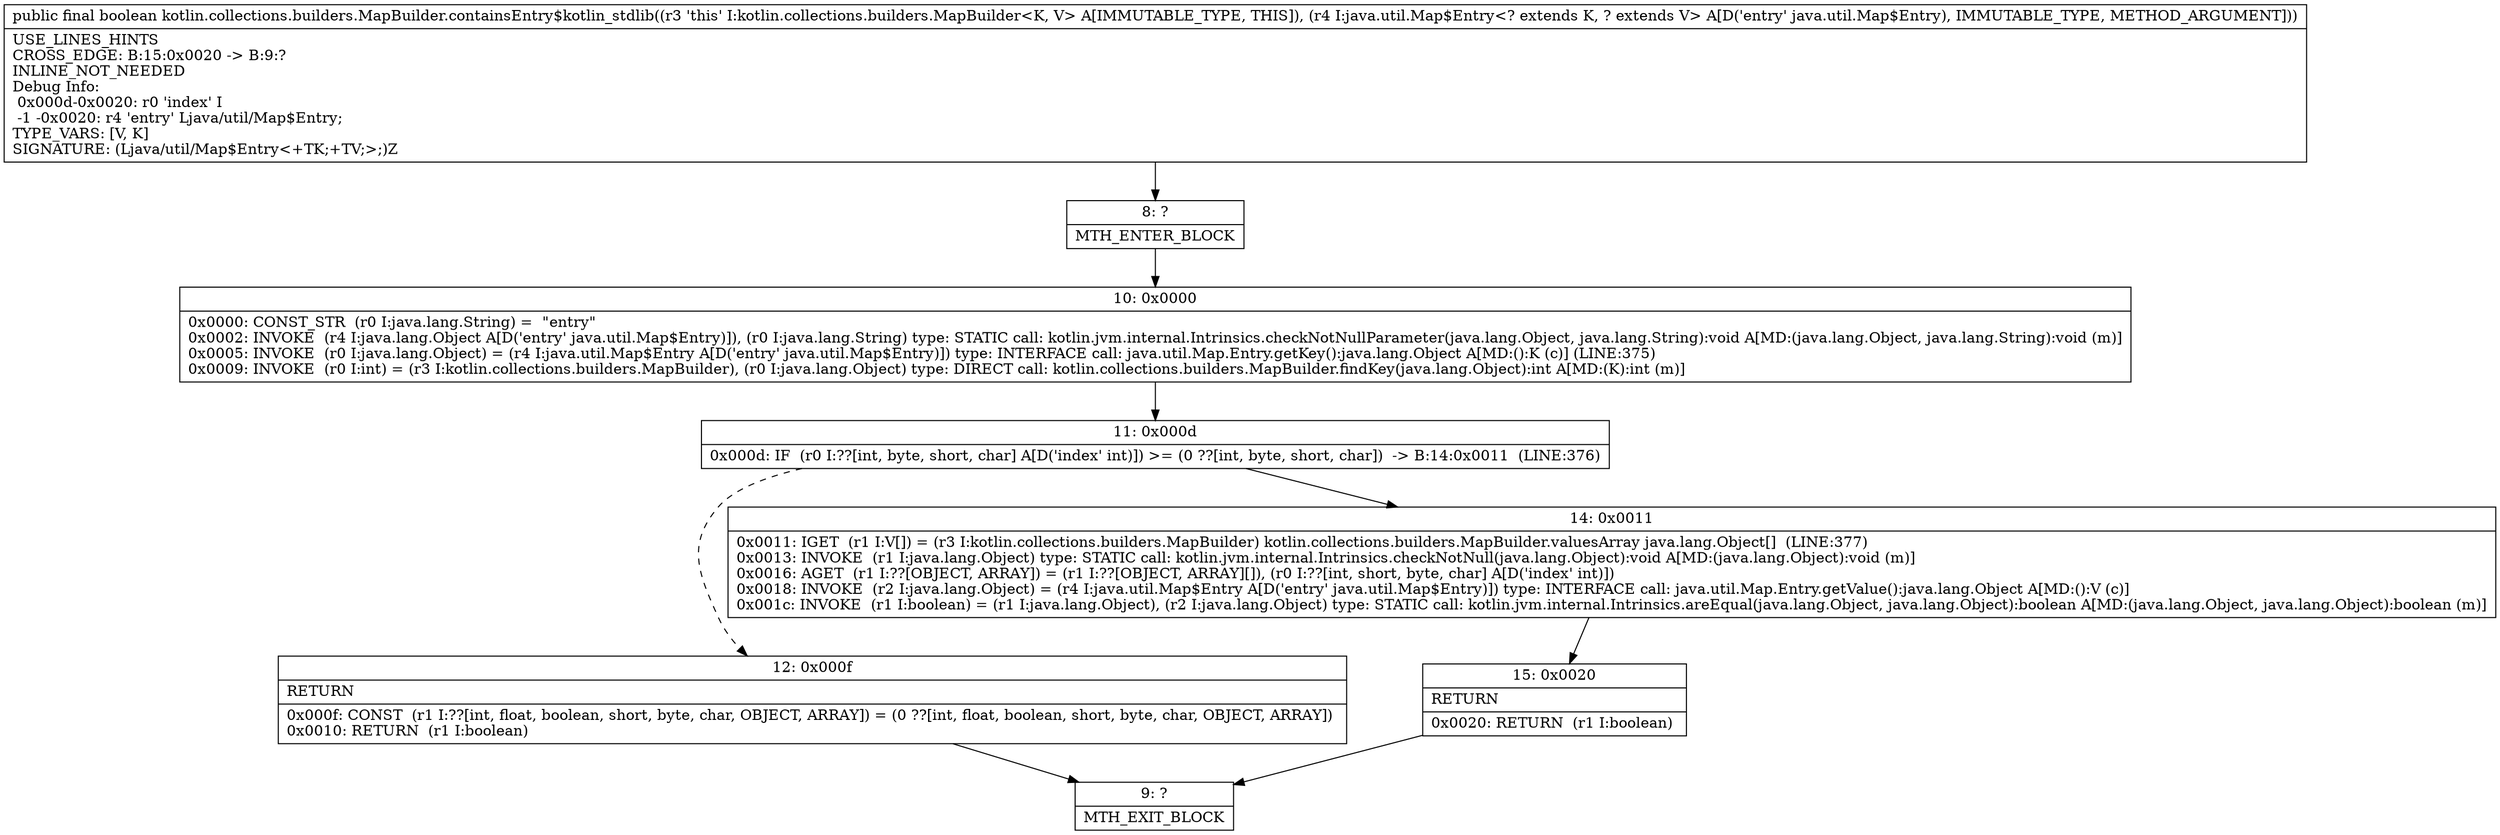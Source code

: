 digraph "CFG forkotlin.collections.builders.MapBuilder.containsEntry$kotlin_stdlib(Ljava\/util\/Map$Entry;)Z" {
Node_8 [shape=record,label="{8\:\ ?|MTH_ENTER_BLOCK\l}"];
Node_10 [shape=record,label="{10\:\ 0x0000|0x0000: CONST_STR  (r0 I:java.lang.String) =  \"entry\" \l0x0002: INVOKE  (r4 I:java.lang.Object A[D('entry' java.util.Map$Entry)]), (r0 I:java.lang.String) type: STATIC call: kotlin.jvm.internal.Intrinsics.checkNotNullParameter(java.lang.Object, java.lang.String):void A[MD:(java.lang.Object, java.lang.String):void (m)]\l0x0005: INVOKE  (r0 I:java.lang.Object) = (r4 I:java.util.Map$Entry A[D('entry' java.util.Map$Entry)]) type: INTERFACE call: java.util.Map.Entry.getKey():java.lang.Object A[MD:():K (c)] (LINE:375)\l0x0009: INVOKE  (r0 I:int) = (r3 I:kotlin.collections.builders.MapBuilder), (r0 I:java.lang.Object) type: DIRECT call: kotlin.collections.builders.MapBuilder.findKey(java.lang.Object):int A[MD:(K):int (m)]\l}"];
Node_11 [shape=record,label="{11\:\ 0x000d|0x000d: IF  (r0 I:??[int, byte, short, char] A[D('index' int)]) \>= (0 ??[int, byte, short, char])  \-\> B:14:0x0011  (LINE:376)\l}"];
Node_12 [shape=record,label="{12\:\ 0x000f|RETURN\l|0x000f: CONST  (r1 I:??[int, float, boolean, short, byte, char, OBJECT, ARRAY]) = (0 ??[int, float, boolean, short, byte, char, OBJECT, ARRAY]) \l0x0010: RETURN  (r1 I:boolean) \l}"];
Node_9 [shape=record,label="{9\:\ ?|MTH_EXIT_BLOCK\l}"];
Node_14 [shape=record,label="{14\:\ 0x0011|0x0011: IGET  (r1 I:V[]) = (r3 I:kotlin.collections.builders.MapBuilder) kotlin.collections.builders.MapBuilder.valuesArray java.lang.Object[]  (LINE:377)\l0x0013: INVOKE  (r1 I:java.lang.Object) type: STATIC call: kotlin.jvm.internal.Intrinsics.checkNotNull(java.lang.Object):void A[MD:(java.lang.Object):void (m)]\l0x0016: AGET  (r1 I:??[OBJECT, ARRAY]) = (r1 I:??[OBJECT, ARRAY][]), (r0 I:??[int, short, byte, char] A[D('index' int)]) \l0x0018: INVOKE  (r2 I:java.lang.Object) = (r4 I:java.util.Map$Entry A[D('entry' java.util.Map$Entry)]) type: INTERFACE call: java.util.Map.Entry.getValue():java.lang.Object A[MD:():V (c)]\l0x001c: INVOKE  (r1 I:boolean) = (r1 I:java.lang.Object), (r2 I:java.lang.Object) type: STATIC call: kotlin.jvm.internal.Intrinsics.areEqual(java.lang.Object, java.lang.Object):boolean A[MD:(java.lang.Object, java.lang.Object):boolean (m)]\l}"];
Node_15 [shape=record,label="{15\:\ 0x0020|RETURN\l|0x0020: RETURN  (r1 I:boolean) \l}"];
MethodNode[shape=record,label="{public final boolean kotlin.collections.builders.MapBuilder.containsEntry$kotlin_stdlib((r3 'this' I:kotlin.collections.builders.MapBuilder\<K, V\> A[IMMUTABLE_TYPE, THIS]), (r4 I:java.util.Map$Entry\<? extends K, ? extends V\> A[D('entry' java.util.Map$Entry), IMMUTABLE_TYPE, METHOD_ARGUMENT]))  | USE_LINES_HINTS\lCROSS_EDGE: B:15:0x0020 \-\> B:9:?\lINLINE_NOT_NEEDED\lDebug Info:\l  0x000d\-0x0020: r0 'index' I\l  \-1 \-0x0020: r4 'entry' Ljava\/util\/Map$Entry;\lTYPE_VARS: [V, K]\lSIGNATURE: (Ljava\/util\/Map$Entry\<+TK;+TV;\>;)Z\l}"];
MethodNode -> Node_8;Node_8 -> Node_10;
Node_10 -> Node_11;
Node_11 -> Node_12[style=dashed];
Node_11 -> Node_14;
Node_12 -> Node_9;
Node_14 -> Node_15;
Node_15 -> Node_9;
}

